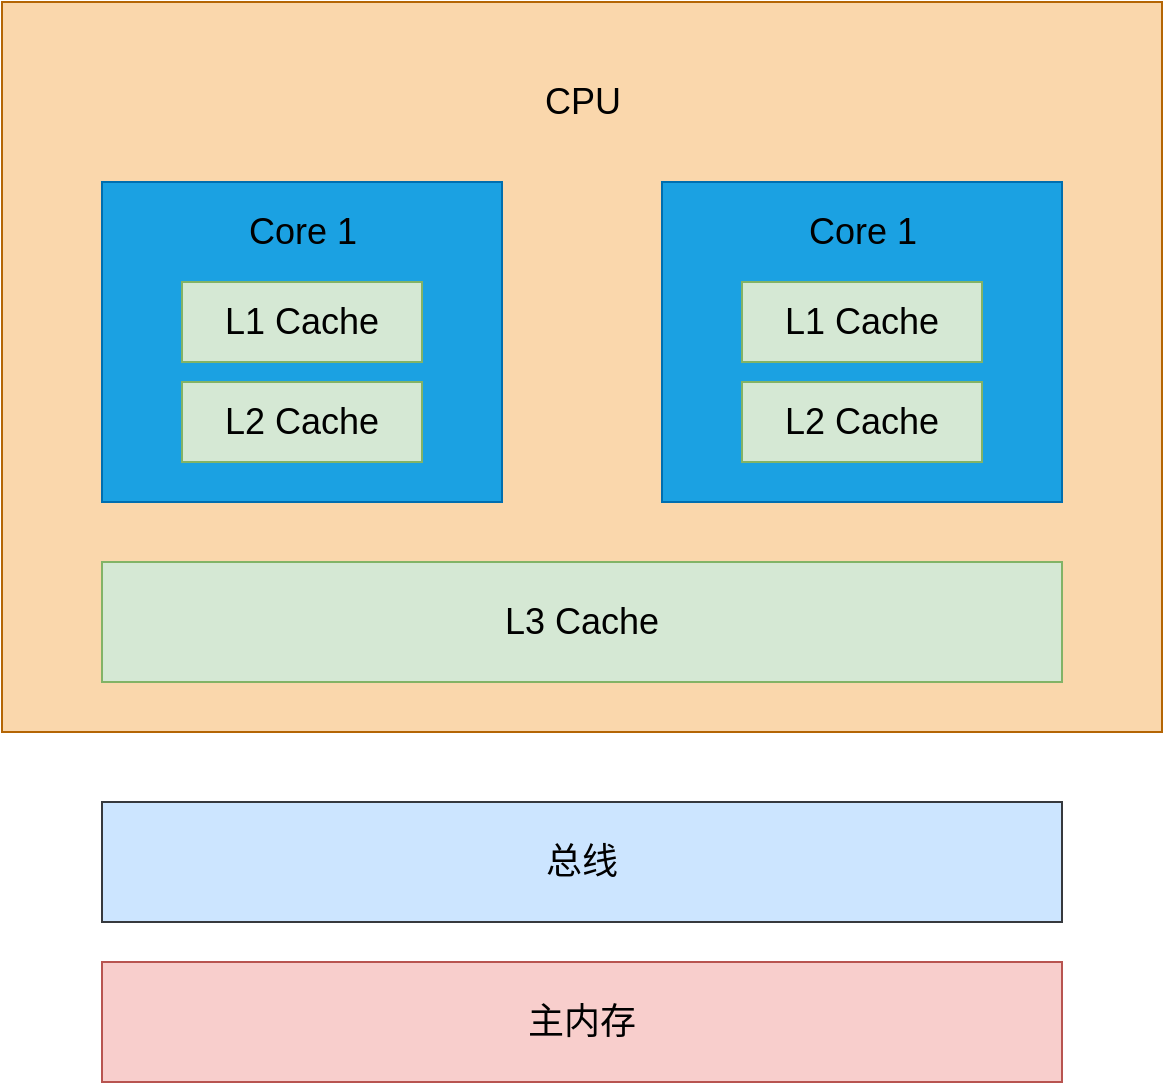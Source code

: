 <mxfile version="17.4.2" type="github">
  <diagram id="k0n_MMMGmZIu3UGHPLsy" name="Page-1">
    <mxGraphModel dx="2066" dy="1154" grid="1" gridSize="10" guides="1" tooltips="1" connect="1" arrows="1" fold="1" page="1" pageScale="1" pageWidth="827" pageHeight="1169" math="0" shadow="0">
      <root>
        <mxCell id="0" />
        <mxCell id="1" parent="0" />
        <mxCell id="C7Pmr9aPiQuWtMCGxncO-1" value="" style="rounded=0;whiteSpace=wrap;html=1;fillColor=#fad7ac;strokeColor=#b46504;" vertex="1" parent="1">
          <mxGeometry x="220" y="240" width="580" height="365" as="geometry" />
        </mxCell>
        <mxCell id="C7Pmr9aPiQuWtMCGxncO-2" value="&lt;font style=&quot;font-size: 18px&quot;&gt;CPU&lt;/font&gt;" style="text;html=1;resizable=0;autosize=1;align=center;verticalAlign=middle;points=[];fillColor=none;strokeColor=none;rounded=0;strokeWidth=6;" vertex="1" parent="1">
          <mxGeometry x="485" y="280" width="50" height="20" as="geometry" />
        </mxCell>
        <mxCell id="C7Pmr9aPiQuWtMCGxncO-6" value="" style="whiteSpace=wrap;html=1;fontSize=18;strokeWidth=1;fillColor=#1ba1e2;strokeColor=#006EAF;fontColor=#ffffff;" vertex="1" parent="1">
          <mxGeometry x="270" y="330" width="200" height="160" as="geometry" />
        </mxCell>
        <mxCell id="C7Pmr9aPiQuWtMCGxncO-9" value="L1 Cache" style="rounded=0;whiteSpace=wrap;html=1;fontSize=18;strokeWidth=1;fillColor=#d5e8d4;strokeColor=#82b366;" vertex="1" parent="1">
          <mxGeometry x="310" y="380" width="120" height="40" as="geometry" />
        </mxCell>
        <mxCell id="C7Pmr9aPiQuWtMCGxncO-11" value="Core 1" style="text;html=1;resizable=0;autosize=1;align=center;verticalAlign=middle;points=[];fillColor=none;strokeColor=none;rounded=0;fontSize=18;" vertex="1" parent="1">
          <mxGeometry x="335" y="340" width="70" height="30" as="geometry" />
        </mxCell>
        <mxCell id="C7Pmr9aPiQuWtMCGxncO-12" value="L2 Cache" style="rounded=0;whiteSpace=wrap;html=1;fontSize=18;strokeWidth=1;fillColor=#d5e8d4;strokeColor=#82b366;" vertex="1" parent="1">
          <mxGeometry x="310" y="430" width="120" height="40" as="geometry" />
        </mxCell>
        <mxCell id="C7Pmr9aPiQuWtMCGxncO-17" value="" style="whiteSpace=wrap;html=1;fontSize=18;strokeWidth=1;fillColor=#1ba1e2;strokeColor=#006EAF;fontColor=#ffffff;" vertex="1" parent="1">
          <mxGeometry x="550" y="330" width="200" height="160" as="geometry" />
        </mxCell>
        <mxCell id="C7Pmr9aPiQuWtMCGxncO-18" value="L1 Cache" style="rounded=0;whiteSpace=wrap;html=1;fontSize=18;strokeWidth=1;fillColor=#d5e8d4;strokeColor=#82b366;" vertex="1" parent="1">
          <mxGeometry x="590" y="380" width="120" height="40" as="geometry" />
        </mxCell>
        <mxCell id="C7Pmr9aPiQuWtMCGxncO-19" value="Core 1" style="text;html=1;resizable=0;autosize=1;align=center;verticalAlign=middle;points=[];fillColor=none;strokeColor=none;rounded=0;fontSize=18;" vertex="1" parent="1">
          <mxGeometry x="615" y="340" width="70" height="30" as="geometry" />
        </mxCell>
        <mxCell id="C7Pmr9aPiQuWtMCGxncO-20" value="L2 Cache" style="rounded=0;whiteSpace=wrap;html=1;fontSize=18;strokeWidth=1;fillColor=#d5e8d4;strokeColor=#82b366;" vertex="1" parent="1">
          <mxGeometry x="590" y="430" width="120" height="40" as="geometry" />
        </mxCell>
        <mxCell id="C7Pmr9aPiQuWtMCGxncO-21" value="L3 Cache" style="rounded=0;whiteSpace=wrap;html=1;fontSize=18;strokeWidth=1;fillColor=#d5e8d4;strokeColor=#82b366;" vertex="1" parent="1">
          <mxGeometry x="270" y="520" width="480" height="60" as="geometry" />
        </mxCell>
        <mxCell id="C7Pmr9aPiQuWtMCGxncO-22" value="总线" style="rounded=0;whiteSpace=wrap;html=1;fontSize=18;strokeWidth=1;fillColor=#cce5ff;strokeColor=#36393d;" vertex="1" parent="1">
          <mxGeometry x="270" y="640" width="480" height="60" as="geometry" />
        </mxCell>
        <mxCell id="C7Pmr9aPiQuWtMCGxncO-23" value="主内存" style="rounded=0;whiteSpace=wrap;html=1;fontSize=18;strokeWidth=1;fillColor=#f8cecc;strokeColor=#b85450;" vertex="1" parent="1">
          <mxGeometry x="270" y="720" width="480" height="60" as="geometry" />
        </mxCell>
      </root>
    </mxGraphModel>
  </diagram>
</mxfile>
